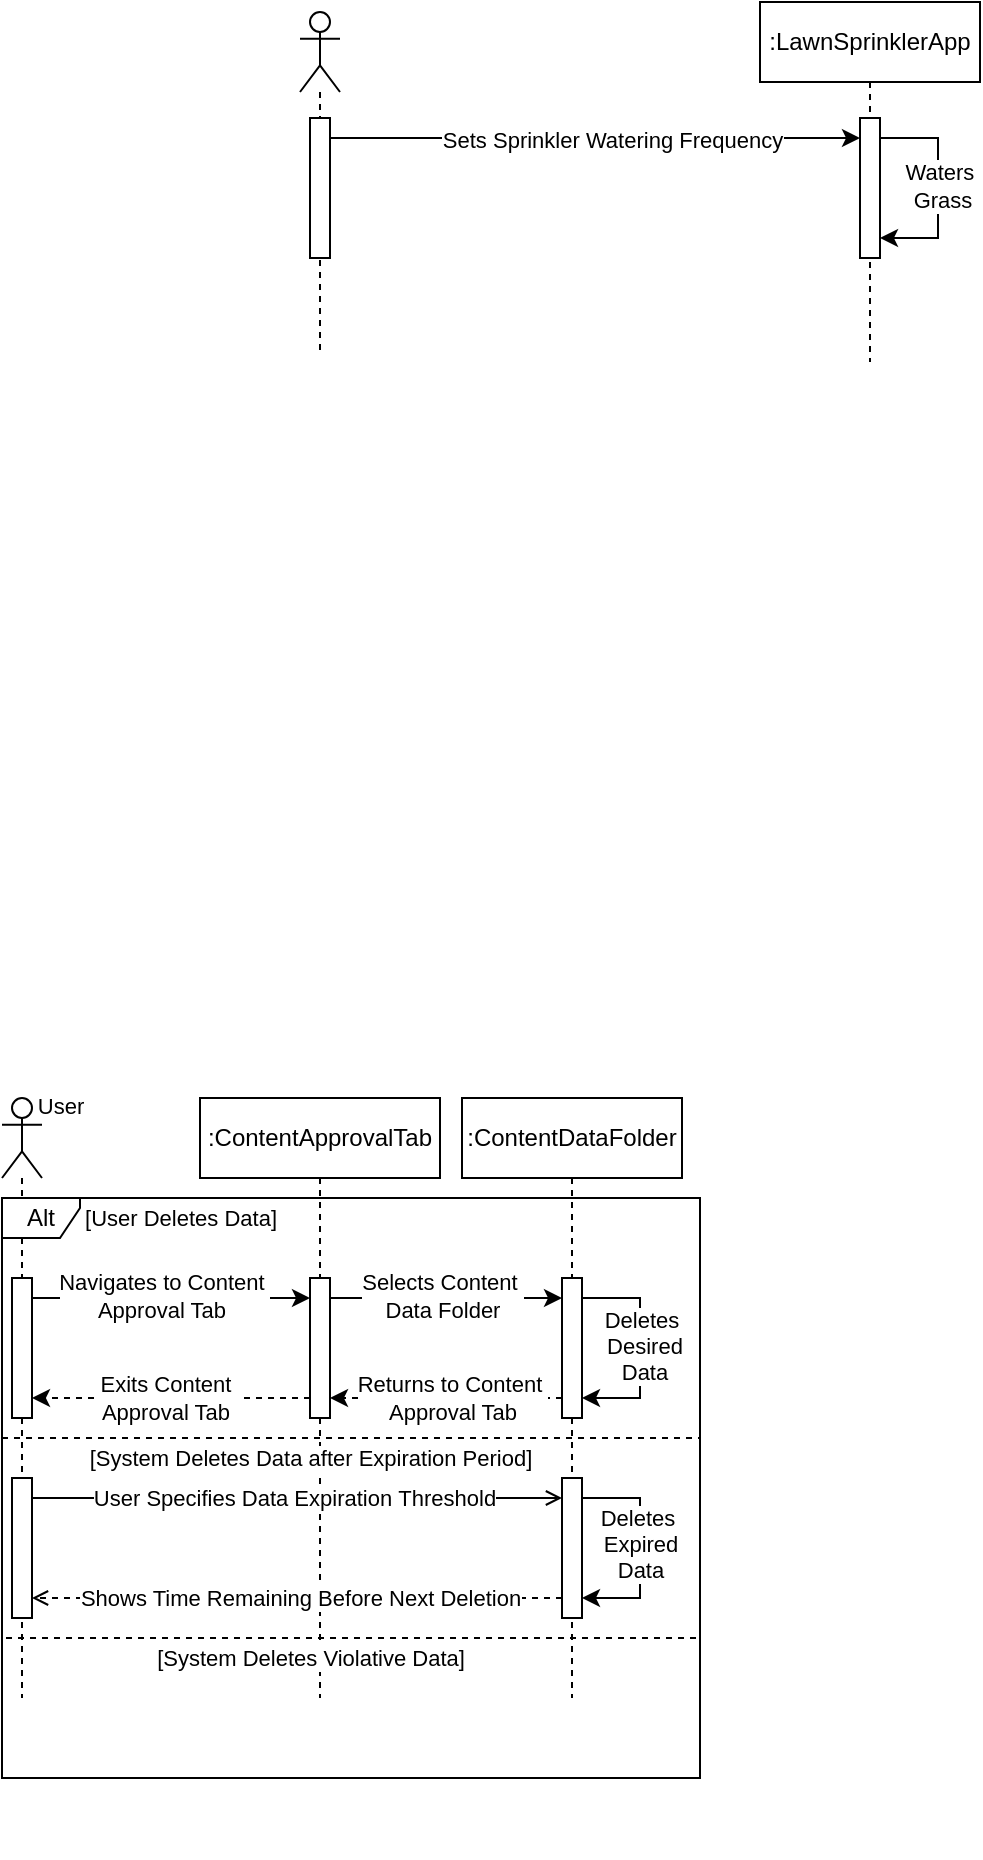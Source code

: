<mxfile version="24.8.4">
  <diagram name="Page-1" id="4Xnhq7FAUNMDCpx05n0X">
    <mxGraphModel dx="899" dy="1318" grid="1" gridSize="10" guides="1" tooltips="1" connect="1" arrows="1" fold="1" page="1" pageScale="1" pageWidth="1100" pageHeight="850" math="0" shadow="0">
      <root>
        <mxCell id="0" />
        <mxCell id="1" parent="0" />
        <mxCell id="mt74yqtBo2QoQVtlmqhJ-10" style="edgeStyle=orthogonalEdgeStyle;rounded=0;orthogonalLoop=1;jettySize=auto;html=1;curved=0;" parent="1" source="mt74yqtBo2QoQVtlmqhJ-4" target="mt74yqtBo2QoQVtlmqhJ-9" edge="1">
          <mxGeometry relative="1" as="geometry">
            <Array as="points">
              <mxPoint x="290" y="210" />
              <mxPoint x="290" y="210" />
            </Array>
          </mxGeometry>
        </mxCell>
        <mxCell id="mt74yqtBo2QoQVtlmqhJ-12" value="Navigates to Content&amp;nbsp;&lt;div&gt;Approval Tab&amp;nbsp;&lt;/div&gt;" style="edgeLabel;html=1;align=center;verticalAlign=middle;resizable=0;points=[];" parent="mt74yqtBo2QoQVtlmqhJ-10" vertex="1" connectable="0">
          <mxGeometry x="0.033" y="3" relative="1" as="geometry">
            <mxPoint x="-6" y="2" as="offset" />
          </mxGeometry>
        </mxCell>
        <mxCell id="bTBkoyc0kLt1lV2FvMyY-1" style="edgeStyle=orthogonalEdgeStyle;rounded=0;orthogonalLoop=1;jettySize=auto;html=1;curved=0;" edge="1" parent="1" source="mt74yqtBo2QoQVtlmqhJ-9" target="mt74yqtBo2QoQVtlmqhJ-6">
          <mxGeometry relative="1" as="geometry">
            <Array as="points">
              <mxPoint x="410" y="210" />
              <mxPoint x="410" y="210" />
            </Array>
          </mxGeometry>
        </mxCell>
        <mxCell id="bTBkoyc0kLt1lV2FvMyY-2" value="Selects Content&amp;nbsp;&lt;div&gt;Data Folder&lt;/div&gt;" style="edgeLabel;html=1;align=center;verticalAlign=middle;resizable=0;points=[];" vertex="1" connectable="0" parent="bTBkoyc0kLt1lV2FvMyY-1">
          <mxGeometry x="-0.269" y="1" relative="1" as="geometry">
            <mxPoint x="13" as="offset" />
          </mxGeometry>
        </mxCell>
        <mxCell id="bTBkoyc0kLt1lV2FvMyY-6" style="edgeStyle=orthogonalEdgeStyle;rounded=0;orthogonalLoop=1;jettySize=auto;html=1;curved=0;dashed=1;" edge="1" parent="1" source="mt74yqtBo2QoQVtlmqhJ-6" target="mt74yqtBo2QoQVtlmqhJ-9">
          <mxGeometry relative="1" as="geometry">
            <Array as="points">
              <mxPoint x="410" y="260" />
              <mxPoint x="410" y="260" />
            </Array>
          </mxGeometry>
        </mxCell>
        <mxCell id="bTBkoyc0kLt1lV2FvMyY-7" style="edgeStyle=orthogonalEdgeStyle;rounded=0;orthogonalLoop=1;jettySize=auto;html=1;curved=0;dashed=1;" edge="1" parent="1" source="mt74yqtBo2QoQVtlmqhJ-9" target="mt74yqtBo2QoQVtlmqhJ-4">
          <mxGeometry relative="1" as="geometry">
            <mxPoint x="335" y="260" as="sourcePoint" />
            <mxPoint x="220" y="260" as="targetPoint" />
            <Array as="points">
              <mxPoint x="280" y="260" />
              <mxPoint x="280" y="260" />
            </Array>
          </mxGeometry>
        </mxCell>
        <mxCell id="bTBkoyc0kLt1lV2FvMyY-10" value="Exits Content&amp;nbsp;&lt;div&gt;Approval Tab&amp;nbsp;&lt;/div&gt;" style="edgeLabel;html=1;align=center;verticalAlign=middle;resizable=0;points=[];" vertex="1" connectable="0" parent="bTBkoyc0kLt1lV2FvMyY-7">
          <mxGeometry x="0.06" y="-1" relative="1" as="geometry">
            <mxPoint x="2" y="1" as="offset" />
          </mxGeometry>
        </mxCell>
        <mxCell id="bTBkoyc0kLt1lV2FvMyY-11" value="User" style="edgeLabel;html=1;align=center;verticalAlign=middle;resizable=0;points=[];" vertex="1" connectable="0" parent="bTBkoyc0kLt1lV2FvMyY-7">
          <mxGeometry x="-0.714" y="4" relative="1" as="geometry">
            <mxPoint x="-105" y="-150" as="offset" />
          </mxGeometry>
        </mxCell>
        <mxCell id="bTBkoyc0kLt1lV2FvMyY-18" value="[User Deletes Data]" style="edgeLabel;html=1;align=center;verticalAlign=middle;resizable=0;points=[];" vertex="1" connectable="0" parent="bTBkoyc0kLt1lV2FvMyY-7">
          <mxGeometry x="-0.672" y="1" relative="1" as="geometry">
            <mxPoint x="-42" y="-91" as="offset" />
          </mxGeometry>
        </mxCell>
        <mxCell id="bTBkoyc0kLt1lV2FvMyY-8" value="Returns to Content&amp;nbsp;&lt;div&gt;Approval Tab&lt;/div&gt;" style="edgeLabel;html=1;align=center;verticalAlign=middle;resizable=0;points=[];" vertex="1" connectable="0" parent="1">
          <mxGeometry x="416" y="260" as="geometry" />
        </mxCell>
        <mxCell id="bTBkoyc0kLt1lV2FvMyY-13" value="" style="group" vertex="1" connectable="0" parent="1">
          <mxGeometry x="191" y="110" width="20" height="300" as="geometry" />
        </mxCell>
        <mxCell id="mt74yqtBo2QoQVtlmqhJ-8" value="" style="shape=umlLifeline;perimeter=lifelinePerimeter;whiteSpace=wrap;html=1;container=0;dropTarget=0;collapsible=0;recursiveResize=0;outlineConnect=0;portConstraint=eastwest;newEdgeStyle={&quot;curved&quot;:0,&quot;rounded&quot;:0};participant=umlActor;align=center;size=40;" parent="bTBkoyc0kLt1lV2FvMyY-13" vertex="1">
          <mxGeometry width="20" height="300" as="geometry" />
        </mxCell>
        <mxCell id="mt74yqtBo2QoQVtlmqhJ-4" value="" style="html=1;points=[[0,0,0,0,5],[0,1,0,0,-5],[1,0,0,0,5],[1,1,0,0,-5]];perimeter=orthogonalPerimeter;outlineConnect=0;targetShapes=umlLifeline;portConstraint=eastwest;newEdgeStyle={&quot;curved&quot;:0,&quot;rounded&quot;:0};" parent="bTBkoyc0kLt1lV2FvMyY-13" vertex="1">
          <mxGeometry x="5" y="90" width="10" height="70" as="geometry" />
        </mxCell>
        <mxCell id="bTBkoyc0kLt1lV2FvMyY-33" value="" style="html=1;points=[[0,0,0,0,5],[0,1,0,0,-5],[1,0,0,0,5],[1,1,0,0,-5]];perimeter=orthogonalPerimeter;outlineConnect=0;targetShapes=umlLifeline;portConstraint=eastwest;newEdgeStyle={&quot;curved&quot;:0,&quot;rounded&quot;:0};" vertex="1" parent="bTBkoyc0kLt1lV2FvMyY-13">
          <mxGeometry x="5" y="190" width="10" height="70" as="geometry" />
        </mxCell>
        <mxCell id="bTBkoyc0kLt1lV2FvMyY-14" value="" style="group" vertex="1" connectable="0" parent="1">
          <mxGeometry x="290" y="110" width="249" height="380" as="geometry" />
        </mxCell>
        <mxCell id="mt74yqtBo2QoQVtlmqhJ-3" value="&lt;div&gt;&lt;span style=&quot;background-color: initial;&quot;&gt;&lt;br&gt;&lt;/span&gt;&lt;/div&gt;&lt;span style=&quot;background-color: initial;&quot;&gt;:C&lt;/span&gt;&lt;span style=&quot;background-color: initial;&quot;&gt;ontentApprovalTab&lt;/span&gt;&lt;div&gt;&lt;div&gt;&lt;span style=&quot;background-color: initial;&quot;&gt;&lt;br&gt;&lt;/span&gt;&lt;/div&gt;&lt;/div&gt;" style="shape=umlLifeline;perimeter=lifelinePerimeter;whiteSpace=wrap;html=1;container=0;dropTarget=0;collapsible=0;recursiveResize=0;outlineConnect=0;portConstraint=eastwest;newEdgeStyle={&quot;curved&quot;:0,&quot;rounded&quot;:0};" parent="bTBkoyc0kLt1lV2FvMyY-14" vertex="1">
          <mxGeometry width="120" height="300" as="geometry" />
        </mxCell>
        <mxCell id="mt74yqtBo2QoQVtlmqhJ-9" value="" style="html=1;points=[[0,0,0,0,5],[0,1,0,0,-5],[1,0,0,0,5],[1,1,0,0,-5]];perimeter=orthogonalPerimeter;outlineConnect=0;targetShapes=umlLifeline;portConstraint=eastwest;newEdgeStyle={&quot;curved&quot;:0,&quot;rounded&quot;:0};" parent="bTBkoyc0kLt1lV2FvMyY-14" vertex="1">
          <mxGeometry x="55" y="90" width="10" height="70" as="geometry" />
        </mxCell>
        <mxCell id="bTBkoyc0kLt1lV2FvMyY-73" value="[System Deletes Violative Data]" style="edgeLabel;html=1;align=center;verticalAlign=middle;resizable=0;points=[];" vertex="1" connectable="0" parent="bTBkoyc0kLt1lV2FvMyY-14">
          <mxGeometry x="55.0" y="280.0" as="geometry" />
        </mxCell>
        <mxCell id="bTBkoyc0kLt1lV2FvMyY-15" value="" style="group" vertex="1" connectable="0" parent="1">
          <mxGeometry x="421" y="110" width="110" height="300" as="geometry" />
        </mxCell>
        <mxCell id="mt74yqtBo2QoQVtlmqhJ-5" value=":ContentDataFolder" style="shape=umlLifeline;perimeter=lifelinePerimeter;whiteSpace=wrap;html=1;container=0;dropTarget=0;collapsible=0;recursiveResize=0;outlineConnect=0;portConstraint=eastwest;newEdgeStyle={&quot;curved&quot;:0,&quot;rounded&quot;:0};" parent="bTBkoyc0kLt1lV2FvMyY-15" vertex="1">
          <mxGeometry width="110" height="300" as="geometry" />
        </mxCell>
        <mxCell id="mt74yqtBo2QoQVtlmqhJ-6" value="" style="html=1;points=[[0,0,0,0,5],[0,1,0,0,-5],[1,0,0,0,5],[1,1,0,0,-5]];perimeter=orthogonalPerimeter;outlineConnect=0;targetShapes=umlLifeline;portConstraint=eastwest;newEdgeStyle={&quot;curved&quot;:0,&quot;rounded&quot;:0};" parent="bTBkoyc0kLt1lV2FvMyY-15" vertex="1">
          <mxGeometry x="50" y="90" width="10" height="70" as="geometry" />
        </mxCell>
        <mxCell id="bTBkoyc0kLt1lV2FvMyY-3" style="edgeStyle=orthogonalEdgeStyle;rounded=0;orthogonalLoop=1;jettySize=auto;html=1;curved=0;" edge="1" parent="bTBkoyc0kLt1lV2FvMyY-15" source="mt74yqtBo2QoQVtlmqhJ-6" target="mt74yqtBo2QoQVtlmqhJ-6">
          <mxGeometry relative="1" as="geometry">
            <mxPoint x="59" y="100.0" as="sourcePoint" />
            <mxPoint x="59" y="140.0" as="targetPoint" />
            <Array as="points">
              <mxPoint x="89" y="100" />
              <mxPoint x="89" y="150" />
            </Array>
          </mxGeometry>
        </mxCell>
        <mxCell id="bTBkoyc0kLt1lV2FvMyY-4" value="Deletes&amp;nbsp;&lt;div&gt;Desired&lt;/div&gt;&lt;div&gt;Data&lt;/div&gt;" style="edgeLabel;html=1;align=center;verticalAlign=middle;resizable=0;points=[];" vertex="1" connectable="0" parent="bTBkoyc0kLt1lV2FvMyY-3">
          <mxGeometry x="-0.09" y="2" relative="1" as="geometry">
            <mxPoint y="4" as="offset" />
          </mxGeometry>
        </mxCell>
        <mxCell id="bTBkoyc0kLt1lV2FvMyY-25" value="" style="html=1;points=[[0,0,0,0,5],[0,1,0,0,-5],[1,0,0,0,5],[1,1,0,0,-5]];perimeter=orthogonalPerimeter;outlineConnect=0;targetShapes=umlLifeline;portConstraint=eastwest;newEdgeStyle={&quot;curved&quot;:0,&quot;rounded&quot;:0};" vertex="1" parent="bTBkoyc0kLt1lV2FvMyY-15">
          <mxGeometry x="50" y="190" width="10" height="70" as="geometry" />
        </mxCell>
        <mxCell id="bTBkoyc0kLt1lV2FvMyY-26" style="edgeStyle=orthogonalEdgeStyle;rounded=0;orthogonalLoop=1;jettySize=auto;html=1;curved=0;" edge="1" parent="bTBkoyc0kLt1lV2FvMyY-15" source="bTBkoyc0kLt1lV2FvMyY-25" target="bTBkoyc0kLt1lV2FvMyY-25">
          <mxGeometry relative="1" as="geometry">
            <mxPoint x="59" y="205.0" as="sourcePoint" />
            <mxPoint x="59" y="245.0" as="targetPoint" />
            <Array as="points">
              <mxPoint x="89" y="200" />
              <mxPoint x="89" y="250" />
            </Array>
          </mxGeometry>
        </mxCell>
        <mxCell id="bTBkoyc0kLt1lV2FvMyY-27" value="Deletes&amp;nbsp;&lt;div&gt;Expired&lt;/div&gt;&lt;div&gt;Data&lt;/div&gt;" style="edgeLabel;html=1;align=center;verticalAlign=middle;resizable=0;points=[];" vertex="1" connectable="0" parent="bTBkoyc0kLt1lV2FvMyY-26">
          <mxGeometry x="-0.09" y="2" relative="1" as="geometry">
            <mxPoint x="-2" y="3" as="offset" />
          </mxGeometry>
        </mxCell>
        <mxCell id="bTBkoyc0kLt1lV2FvMyY-16" value="Alt" style="shape=umlFrame;whiteSpace=wrap;html=1;pointerEvents=0;width=39;height=20;snapToPoint=0;fixDash=0;container=0;backgroundOutline=0;collapsible=0;connectable=1;" vertex="1" parent="1">
          <mxGeometry x="191" y="160" width="349" height="290" as="geometry" />
        </mxCell>
        <mxCell id="bTBkoyc0kLt1lV2FvMyY-22" value="" style="swimlane;startSize=0;container=0;dashed=1;" vertex="1" parent="1">
          <mxGeometry x="191" y="280" width="349" height="100" as="geometry" />
        </mxCell>
        <mxCell id="bTBkoyc0kLt1lV2FvMyY-23" value="[System Deletes Data after Expiration Period]" style="edgeLabel;html=1;align=center;verticalAlign=middle;resizable=0;points=[];" vertex="1" connectable="0" parent="bTBkoyc0kLt1lV2FvMyY-22">
          <mxGeometry x="154.0" y="10.0" as="geometry" />
        </mxCell>
        <mxCell id="bTBkoyc0kLt1lV2FvMyY-29" style="edgeStyle=orthogonalEdgeStyle;rounded=0;orthogonalLoop=1;jettySize=auto;html=1;curved=0;endArrow=open;endFill=0;" edge="1" parent="1" source="bTBkoyc0kLt1lV2FvMyY-33" target="bTBkoyc0kLt1lV2FvMyY-25">
          <mxGeometry relative="1" as="geometry">
            <mxPoint x="206" y="342.519" as="sourcePoint" />
            <Array as="points">
              <mxPoint x="340" y="310" />
              <mxPoint x="340" y="310" />
            </Array>
          </mxGeometry>
        </mxCell>
        <mxCell id="bTBkoyc0kLt1lV2FvMyY-30" value="User Specifies Data Expiration&amp;nbsp;Threshold" style="edgeLabel;html=1;align=center;verticalAlign=middle;resizable=0;points=[];" vertex="1" connectable="0" parent="bTBkoyc0kLt1lV2FvMyY-29">
          <mxGeometry x="0.098" relative="1" as="geometry">
            <mxPoint x="-15" as="offset" />
          </mxGeometry>
        </mxCell>
        <mxCell id="bTBkoyc0kLt1lV2FvMyY-39" style="edgeStyle=orthogonalEdgeStyle;rounded=0;orthogonalLoop=1;jettySize=auto;html=1;curved=0;" edge="1" parent="1" source="bTBkoyc0kLt1lV2FvMyY-52" target="bTBkoyc0kLt1lV2FvMyY-61">
          <mxGeometry relative="1" as="geometry">
            <Array as="points">
              <mxPoint x="490" y="-370" />
              <mxPoint x="490" y="-370" />
            </Array>
            <mxPoint x="620" y="-370" as="targetPoint" />
          </mxGeometry>
        </mxCell>
        <mxCell id="bTBkoyc0kLt1lV2FvMyY-69" value="Sets Sprinkler Watering Frequency" style="edgeLabel;html=1;align=center;verticalAlign=middle;resizable=0;points=[];" vertex="1" connectable="0" parent="bTBkoyc0kLt1lV2FvMyY-39">
          <mxGeometry x="0.063" y="-1" relative="1" as="geometry">
            <mxPoint as="offset" />
          </mxGeometry>
        </mxCell>
        <mxCell id="bTBkoyc0kLt1lV2FvMyY-57" value=":LawnSprinklerApp" style="shape=umlLifeline;perimeter=lifelinePerimeter;whiteSpace=wrap;html=1;container=0;dropTarget=0;collapsible=0;recursiveResize=0;outlineConnect=0;portConstraint=eastwest;newEdgeStyle={&quot;curved&quot;:0,&quot;rounded&quot;:0};" vertex="1" parent="1">
          <mxGeometry x="570" y="-438" width="110" height="180" as="geometry" />
        </mxCell>
        <mxCell id="bTBkoyc0kLt1lV2FvMyY-61" value="" style="html=1;points=[[0,0,0,0,5],[0,1,0,0,-5],[1,0,0,0,5],[1,1,0,0,-5]];perimeter=orthogonalPerimeter;outlineConnect=0;targetShapes=umlLifeline;portConstraint=eastwest;newEdgeStyle={&quot;curved&quot;:0,&quot;rounded&quot;:0};" vertex="1" parent="1">
          <mxGeometry x="620" y="-380" width="10" height="70" as="geometry" />
        </mxCell>
        <mxCell id="bTBkoyc0kLt1lV2FvMyY-62" style="edgeStyle=orthogonalEdgeStyle;rounded=0;orthogonalLoop=1;jettySize=auto;html=1;curved=0;" edge="1" parent="1" source="bTBkoyc0kLt1lV2FvMyY-61" target="bTBkoyc0kLt1lV2FvMyY-61">
          <mxGeometry relative="1" as="geometry">
            <mxPoint x="629" y="-370.0" as="sourcePoint" />
            <mxPoint x="629" y="-330.0" as="targetPoint" />
            <Array as="points">
              <mxPoint x="659" y="-370" />
              <mxPoint x="659" y="-320" />
            </Array>
          </mxGeometry>
        </mxCell>
        <mxCell id="bTBkoyc0kLt1lV2FvMyY-63" value="Waters&amp;nbsp;&lt;div&gt;Grass&lt;/div&gt;" style="edgeLabel;html=1;align=center;verticalAlign=middle;resizable=0;points=[];" vertex="1" connectable="0" parent="bTBkoyc0kLt1lV2FvMyY-62">
          <mxGeometry x="-0.09" y="2" relative="1" as="geometry">
            <mxPoint y="4" as="offset" />
          </mxGeometry>
        </mxCell>
        <mxCell id="bTBkoyc0kLt1lV2FvMyY-50" value="" style="shape=umlLifeline;perimeter=lifelinePerimeter;whiteSpace=wrap;html=1;container=0;dropTarget=0;collapsible=0;recursiveResize=0;outlineConnect=0;portConstraint=eastwest;newEdgeStyle={&quot;curved&quot;:0,&quot;rounded&quot;:0};participant=umlActor;align=center;size=40;" vertex="1" parent="1">
          <mxGeometry x="340" y="-433" width="20" height="170" as="geometry" />
        </mxCell>
        <mxCell id="bTBkoyc0kLt1lV2FvMyY-52" value="" style="html=1;points=[[0,0,0,0,5],[0,1,0,0,-5],[1,0,0,0,5],[1,1,0,0,-5]];perimeter=orthogonalPerimeter;outlineConnect=0;targetShapes=umlLifeline;portConstraint=eastwest;newEdgeStyle={&quot;curved&quot;:0,&quot;rounded&quot;:0};" vertex="1" parent="1">
          <mxGeometry x="345" y="-380" width="10" height="70" as="geometry" />
        </mxCell>
        <mxCell id="bTBkoyc0kLt1lV2FvMyY-70" style="edgeStyle=orthogonalEdgeStyle;rounded=0;orthogonalLoop=1;jettySize=auto;html=1;curved=0;endArrow=open;endFill=0;dashed=1;" edge="1" parent="1" source="bTBkoyc0kLt1lV2FvMyY-25" target="bTBkoyc0kLt1lV2FvMyY-33">
          <mxGeometry relative="1" as="geometry">
            <mxPoint x="220" y="360" as="targetPoint" />
            <Array as="points">
              <mxPoint x="340" y="360" />
              <mxPoint x="340" y="360" />
            </Array>
          </mxGeometry>
        </mxCell>
        <mxCell id="bTBkoyc0kLt1lV2FvMyY-72" value="Shows Time Remaining Before Next Deletion" style="edgeLabel;html=1;align=center;verticalAlign=middle;resizable=0;points=[];" vertex="1" connectable="0" parent="bTBkoyc0kLt1lV2FvMyY-70">
          <mxGeometry x="0.123" y="2" relative="1" as="geometry">
            <mxPoint x="18" y="-2" as="offset" />
          </mxGeometry>
        </mxCell>
      </root>
    </mxGraphModel>
  </diagram>
</mxfile>
